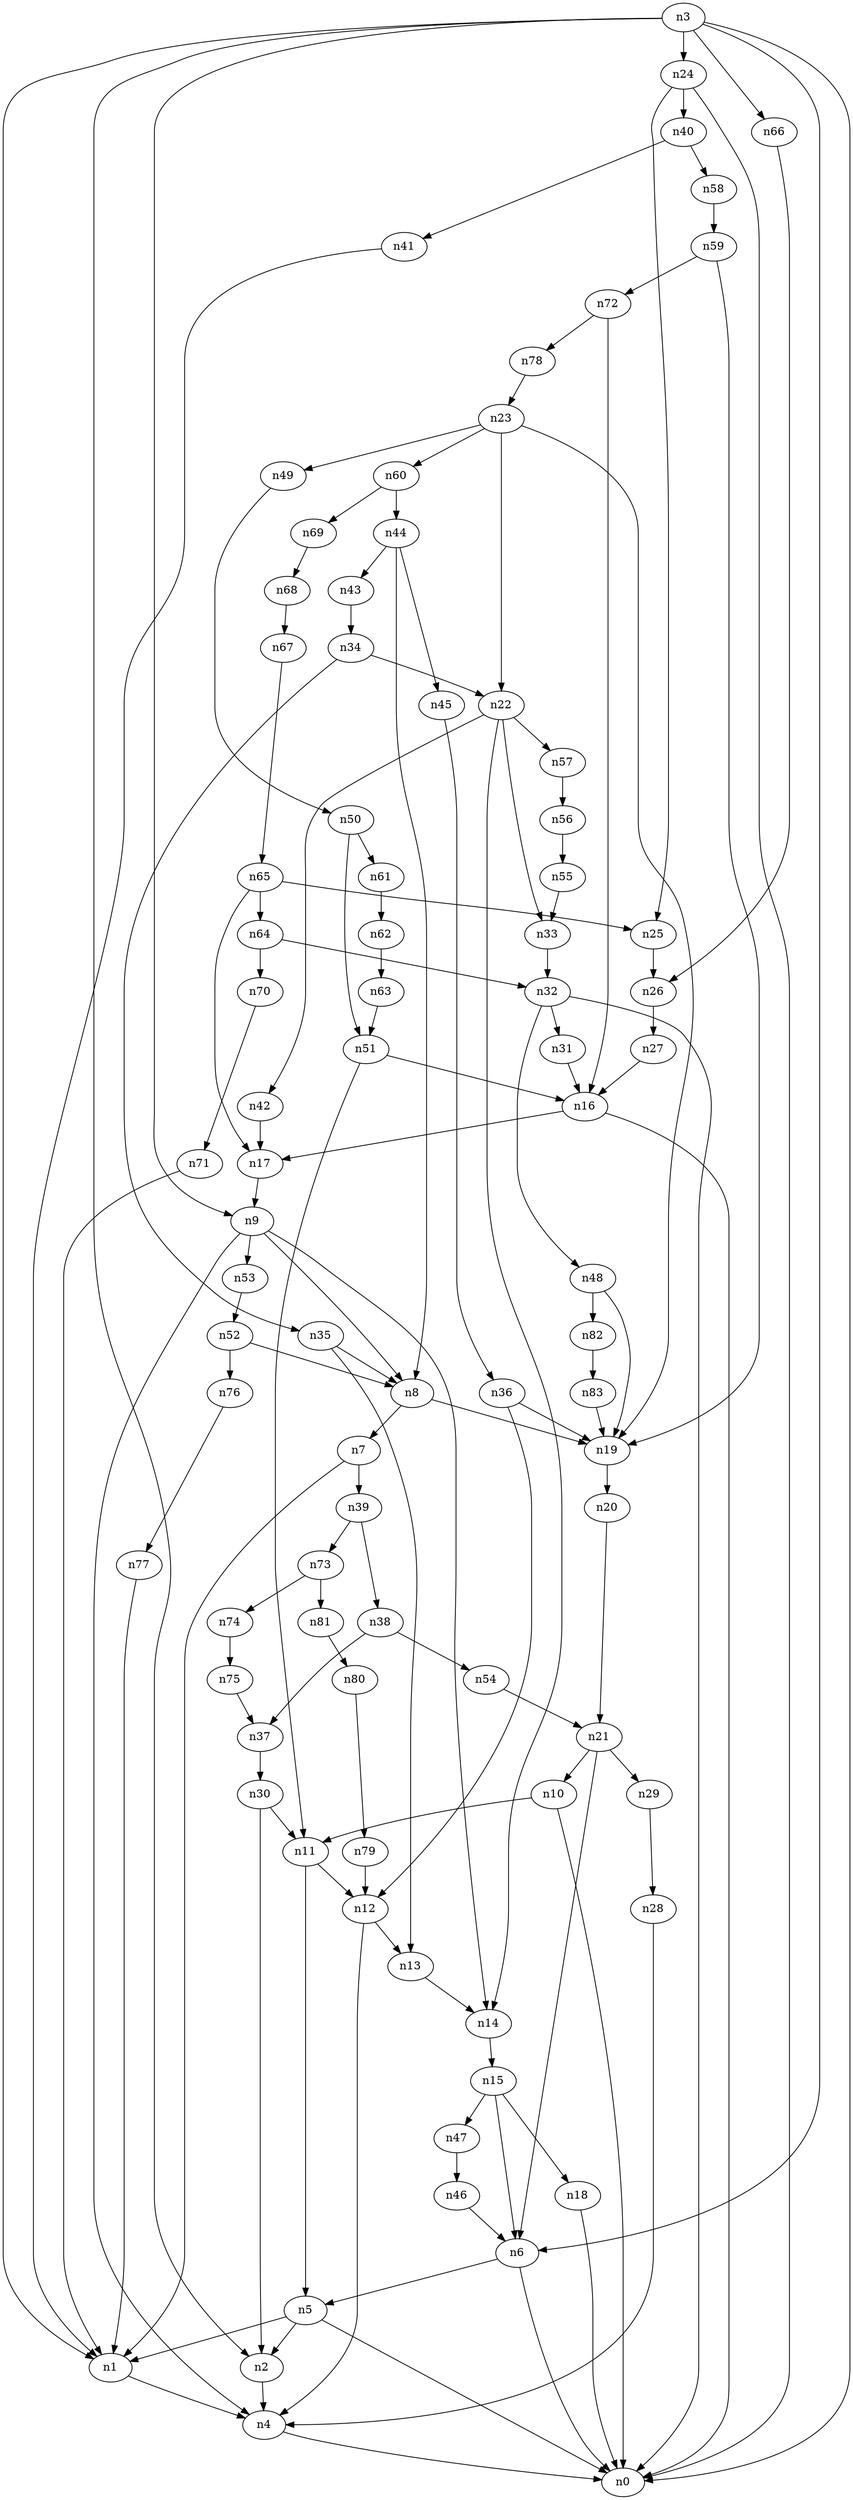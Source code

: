 digraph G {
	n1 -> n4	 [_graphml_id=e4];
	n2 -> n4	 [_graphml_id=e7];
	n3 -> n0	 [_graphml_id=e0];
	n3 -> n1	 [_graphml_id=e3];
	n3 -> n2	 [_graphml_id=e6];
	n3 -> n6	 [_graphml_id=e11];
	n3 -> n9	 [_graphml_id=e117];
	n3 -> n24	 [_graphml_id=e38];
	n3 -> n66	 [_graphml_id=e105];
	n4 -> n0	 [_graphml_id=e1];
	n5 -> n0	 [_graphml_id=e2];
	n5 -> n1	 [_graphml_id=e5];
	n5 -> n2	 [_graphml_id=e8];
	n6 -> n0	 [_graphml_id=e10];
	n6 -> n5	 [_graphml_id=e9];
	n7 -> n1	 [_graphml_id=e12];
	n7 -> n39	 [_graphml_id=e62];
	n8 -> n7	 [_graphml_id=e13];
	n8 -> n19	 [_graphml_id=e31];
	n9 -> n4	 [_graphml_id=e15];
	n9 -> n8	 [_graphml_id=e14];
	n9 -> n14	 [_graphml_id=e30];
	n9 -> n53	 [_graphml_id=e84];
	n10 -> n0	 [_graphml_id=e16];
	n10 -> n11	 [_graphml_id=e17];
	n11 -> n5	 [_graphml_id=e18];
	n11 -> n12	 [_graphml_id=e19];
	n12 -> n4	 [_graphml_id=e20];
	n12 -> n13	 [_graphml_id=e21];
	n13 -> n14	 [_graphml_id=e22];
	n14 -> n15	 [_graphml_id=e23];
	n15 -> n6	 [_graphml_id=e24];
	n15 -> n18	 [_graphml_id=e28];
	n15 -> n47	 [_graphml_id=e74];
	n16 -> n0	 [_graphml_id=e25];
	n16 -> n17	 [_graphml_id=e26];
	n17 -> n9	 [_graphml_id=e27];
	n18 -> n0	 [_graphml_id=e29];
	n19 -> n20	 [_graphml_id=e32];
	n20 -> n21	 [_graphml_id=e33];
	n21 -> n6	 [_graphml_id=e40];
	n21 -> n10	 [_graphml_id=e34];
	n21 -> n29	 [_graphml_id=e47];
	n22 -> n14	 [_graphml_id=e35];
	n22 -> n33	 [_graphml_id=e53];
	n22 -> n42	 [_graphml_id=e67];
	n22 -> n57	 [_graphml_id=e91];
	n23 -> n19	 [_graphml_id=e37];
	n23 -> n22	 [_graphml_id=e36];
	n23 -> n49	 [_graphml_id=e78];
	n23 -> n60	 [_graphml_id=e95];
	n24 -> n0	 [_graphml_id=e39];
	n24 -> n25	 [_graphml_id=e41];
	n24 -> n40	 [_graphml_id=e63];
	n25 -> n26	 [_graphml_id=e42];
	n26 -> n27	 [_graphml_id=e43];
	n27 -> n16	 [_graphml_id=e44];
	n28 -> n4	 [_graphml_id=e45];
	n29 -> n28	 [_graphml_id=e46];
	n30 -> n2	 [_graphml_id=e49];
	n30 -> n11	 [_graphml_id=e48];
	n31 -> n16	 [_graphml_id=e50];
	n32 -> n0	 [_graphml_id=e77];
	n32 -> n31	 [_graphml_id=e51];
	n32 -> n48	 [_graphml_id=e76];
	n33 -> n32	 [_graphml_id=e52];
	n34 -> n22	 [_graphml_id=e54];
	n34 -> n35	 [_graphml_id=e55];
	n35 -> n8	 [_graphml_id=e97];
	n35 -> n13	 [_graphml_id=e56];
	n36 -> n12	 [_graphml_id=e58];
	n36 -> n19	 [_graphml_id=e57];
	n37 -> n30	 [_graphml_id=e59];
	n38 -> n37	 [_graphml_id=e60];
	n38 -> n54	 [_graphml_id=e86];
	n39 -> n38	 [_graphml_id=e61];
	n39 -> n73	 [_graphml_id=e118];
	n40 -> n41	 [_graphml_id=e64];
	n40 -> n58	 [_graphml_id=e92];
	n41 -> n1	 [_graphml_id=e65];
	n42 -> n17	 [_graphml_id=e66];
	n43 -> n34	 [_graphml_id=e68];
	n44 -> n8	 [_graphml_id=e107];
	n44 -> n43	 [_graphml_id=e69];
	n44 -> n45	 [_graphml_id=e70];
	n45 -> n36	 [_graphml_id=e71];
	n46 -> n6	 [_graphml_id=e72];
	n47 -> n46	 [_graphml_id=e73];
	n48 -> n19	 [_graphml_id=e75];
	n48 -> n82	 [_graphml_id=e132];
	n49 -> n50	 [_graphml_id=e79];
	n50 -> n51	 [_graphml_id=e80];
	n50 -> n61	 [_graphml_id=e98];
	n51 -> n11	 [_graphml_id=e81];
	n51 -> n16	 [_graphml_id=e87];
	n52 -> n8	 [_graphml_id=e82];
	n52 -> n76	 [_graphml_id=e122];
	n53 -> n52	 [_graphml_id=e83];
	n54 -> n21	 [_graphml_id=e85];
	n55 -> n33	 [_graphml_id=e88];
	n56 -> n55	 [_graphml_id=e89];
	n57 -> n56	 [_graphml_id=e90];
	n58 -> n59	 [_graphml_id=e93];
	n59 -> n19	 [_graphml_id=e94];
	n59 -> n72	 [_graphml_id=e115];
	n60 -> n44	 [_graphml_id=e96];
	n60 -> n69	 [_graphml_id=e111];
	n61 -> n62	 [_graphml_id=e99];
	n62 -> n63	 [_graphml_id=e100];
	n63 -> n51	 [_graphml_id=e101];
	n64 -> n32	 [_graphml_id=e102];
	n64 -> n70	 [_graphml_id=e112];
	n65 -> n17	 [_graphml_id=e127];
	n65 -> n25	 [_graphml_id=e104];
	n65 -> n64	 [_graphml_id=e103];
	n66 -> n26	 [_graphml_id=e106];
	n67 -> n65	 [_graphml_id=e108];
	n68 -> n67	 [_graphml_id=e109];
	n69 -> n68	 [_graphml_id=e110];
	n70 -> n71	 [_graphml_id=e113];
	n71 -> n1	 [_graphml_id=e114];
	n72 -> n16	 [_graphml_id=e116];
	n72 -> n78	 [_graphml_id=e126];
	n73 -> n74	 [_graphml_id=e119];
	n73 -> n81	 [_graphml_id=e131];
	n74 -> n75	 [_graphml_id=e120];
	n75 -> n37	 [_graphml_id=e121];
	n76 -> n77	 [_graphml_id=e123];
	n77 -> n1	 [_graphml_id=e124];
	n78 -> n23	 [_graphml_id=e125];
	n79 -> n12	 [_graphml_id=e128];
	n80 -> n79	 [_graphml_id=e129];
	n81 -> n80	 [_graphml_id=e130];
	n82 -> n83	 [_graphml_id=e133];
	n83 -> n19	 [_graphml_id=e134];
}
